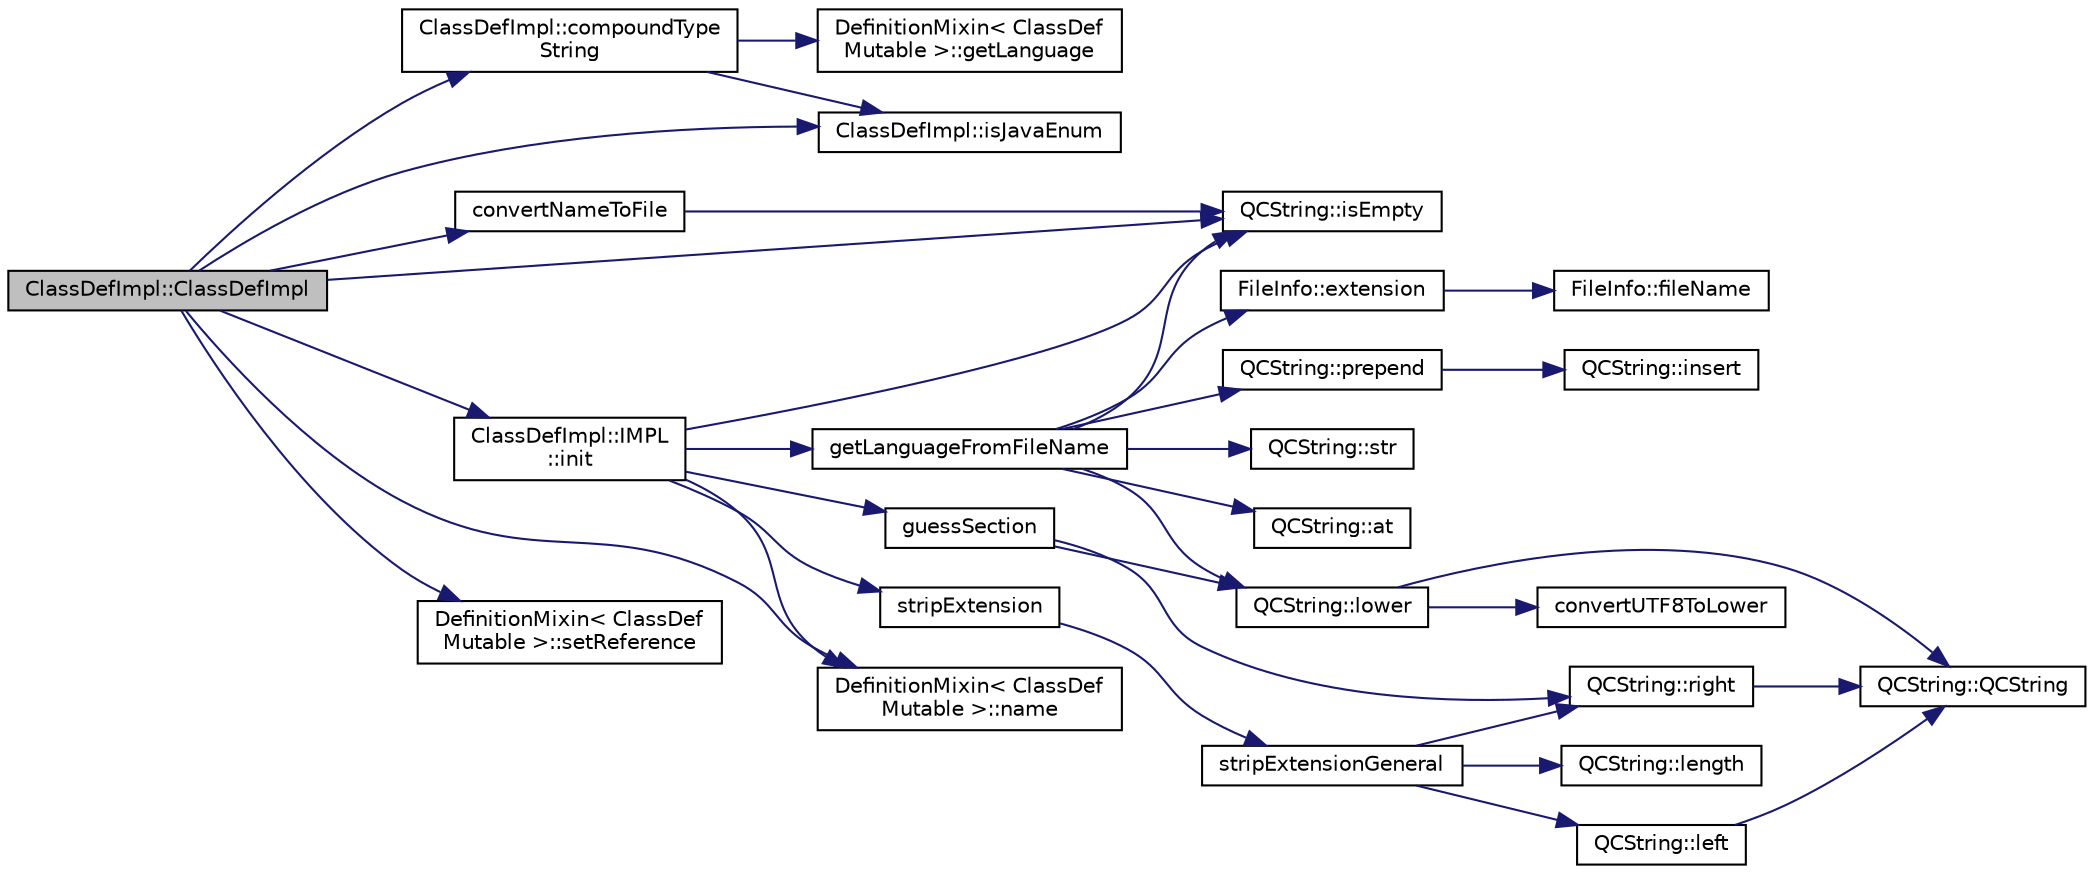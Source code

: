 digraph "ClassDefImpl::ClassDefImpl"
{
 // LATEX_PDF_SIZE
  edge [fontname="Helvetica",fontsize="10",labelfontname="Helvetica",labelfontsize="10"];
  node [fontname="Helvetica",fontsize="10",shape=record];
  rankdir="LR";
  Node1 [label="ClassDefImpl::ClassDefImpl",height=0.2,width=0.4,color="black", fillcolor="grey75", style="filled", fontcolor="black",tooltip=" "];
  Node1 -> Node2 [color="midnightblue",fontsize="10",style="solid"];
  Node2 [label="ClassDefImpl::compoundType\lString",height=0.2,width=0.4,color="black", fillcolor="white", style="filled",URL="$classClassDefImpl.html#a88627119d80da2663c1da055578785d6",tooltip=" "];
  Node2 -> Node3 [color="midnightblue",fontsize="10",style="solid"];
  Node3 [label="DefinitionMixin\< ClassDef\lMutable \>::getLanguage",height=0.2,width=0.4,color="black", fillcolor="white", style="filled",URL="$classDefinitionMixin.html#a2ec39daf3ce8b2fcbeb38da43e840397",tooltip=" "];
  Node2 -> Node4 [color="midnightblue",fontsize="10",style="solid"];
  Node4 [label="ClassDefImpl::isJavaEnum",height=0.2,width=0.4,color="black", fillcolor="white", style="filled",URL="$classClassDefImpl.html#ac4ec68976f1fedf10b3a389a7688eb64",tooltip=" "];
  Node1 -> Node5 [color="midnightblue",fontsize="10",style="solid"];
  Node5 [label="convertNameToFile",height=0.2,width=0.4,color="black", fillcolor="white", style="filled",URL="$util_8cpp.html#a8e04495ad97c6aab7960cc989e3f8c67",tooltip=" "];
  Node5 -> Node6 [color="midnightblue",fontsize="10",style="solid"];
  Node6 [label="QCString::isEmpty",height=0.2,width=0.4,color="black", fillcolor="white", style="filled",URL="$classQCString.html#a621c4090d69ad7d05ef8e5234376c3d8",tooltip=" "];
  Node1 -> Node7 [color="midnightblue",fontsize="10",style="solid"];
  Node7 [label="ClassDefImpl::IMPL\l::init",height=0.2,width=0.4,color="black", fillcolor="white", style="filled",URL="$classClassDefImpl_1_1IMPL.html#a2743a2d21f4fb1b07426a032e6419a82",tooltip=" "];
  Node7 -> Node8 [color="midnightblue",fontsize="10",style="solid"];
  Node8 [label="getLanguageFromFileName",height=0.2,width=0.4,color="black", fillcolor="white", style="filled",URL="$util_8cpp.html#a1b56719a14e986911d90aae56767dd5b",tooltip=" "];
  Node8 -> Node9 [color="midnightblue",fontsize="10",style="solid"];
  Node9 [label="QCString::at",height=0.2,width=0.4,color="black", fillcolor="white", style="filled",URL="$classQCString.html#a4c8be5d062cc14919b53ff0a3c8f9a4f",tooltip=" "];
  Node8 -> Node10 [color="midnightblue",fontsize="10",style="solid"];
  Node10 [label="FileInfo::extension",height=0.2,width=0.4,color="black", fillcolor="white", style="filled",URL="$classFileInfo.html#a626f514840802434ae881b02e4a09af9",tooltip=" "];
  Node10 -> Node11 [color="midnightblue",fontsize="10",style="solid"];
  Node11 [label="FileInfo::fileName",height=0.2,width=0.4,color="black", fillcolor="white", style="filled",URL="$classFileInfo.html#a8ae2069796787d27306bb49bd70e3e3a",tooltip=" "];
  Node8 -> Node6 [color="midnightblue",fontsize="10",style="solid"];
  Node8 -> Node12 [color="midnightblue",fontsize="10",style="solid"];
  Node12 [label="QCString::lower",height=0.2,width=0.4,color="black", fillcolor="white", style="filled",URL="$classQCString.html#a33688239622e659cfb469fbd62c9cccb",tooltip=" "];
  Node12 -> Node13 [color="midnightblue",fontsize="10",style="solid"];
  Node13 [label="convertUTF8ToLower",height=0.2,width=0.4,color="black", fillcolor="white", style="filled",URL="$utf8_8cpp.html#a90000b3876f8ff0fed72d2c31ecdfe11",tooltip=" "];
  Node12 -> Node14 [color="midnightblue",fontsize="10",style="solid"];
  Node14 [label="QCString::QCString",height=0.2,width=0.4,color="black", fillcolor="white", style="filled",URL="$classQCString.html#ad691e1087cc03e14e00d1147ae0ecab7",tooltip=" "];
  Node8 -> Node15 [color="midnightblue",fontsize="10",style="solid"];
  Node15 [label="QCString::prepend",height=0.2,width=0.4,color="black", fillcolor="white", style="filled",URL="$classQCString.html#a0a6a8fe99e596b149ee15138fa8dcf0c",tooltip=" "];
  Node15 -> Node16 [color="midnightblue",fontsize="10",style="solid"];
  Node16 [label="QCString::insert",height=0.2,width=0.4,color="black", fillcolor="white", style="filled",URL="$classQCString.html#ae4e7678c93bacb8b7806597a8520ca54",tooltip=" "];
  Node8 -> Node17 [color="midnightblue",fontsize="10",style="solid"];
  Node17 [label="QCString::str",height=0.2,width=0.4,color="black", fillcolor="white", style="filled",URL="$classQCString.html#a9824b07232eea418ab3b3e7dc3178eec",tooltip=" "];
  Node7 -> Node18 [color="midnightblue",fontsize="10",style="solid"];
  Node18 [label="guessSection",height=0.2,width=0.4,color="black", fillcolor="white", style="filled",URL="$util_8cpp.html#adfac1d990e027ce0011573d537066ee6",tooltip=" "];
  Node18 -> Node12 [color="midnightblue",fontsize="10",style="solid"];
  Node18 -> Node19 [color="midnightblue",fontsize="10",style="solid"];
  Node19 [label="QCString::right",height=0.2,width=0.4,color="black", fillcolor="white", style="filled",URL="$classQCString.html#a8f4aa5417f6a834f28c7148a1fe262d5",tooltip=" "];
  Node19 -> Node14 [color="midnightblue",fontsize="10",style="solid"];
  Node7 -> Node6 [color="midnightblue",fontsize="10",style="solid"];
  Node7 -> Node20 [color="midnightblue",fontsize="10",style="solid"];
  Node20 [label="DefinitionMixin\< ClassDef\lMutable \>::name",height=0.2,width=0.4,color="black", fillcolor="white", style="filled",URL="$classDefinitionMixin.html#a03a95195d1616701c67a11d38b2b22bf",tooltip=" "];
  Node7 -> Node21 [color="midnightblue",fontsize="10",style="solid"];
  Node21 [label="stripExtension",height=0.2,width=0.4,color="black", fillcolor="white", style="filled",URL="$util_8cpp.html#a8653297bcfce5f19bebc8602e35cb589",tooltip=" "];
  Node21 -> Node22 [color="midnightblue",fontsize="10",style="solid"];
  Node22 [label="stripExtensionGeneral",height=0.2,width=0.4,color="black", fillcolor="white", style="filled",URL="$util_8cpp.html#a73d2ea8014e5ac678dac39cfd56ba148",tooltip=" "];
  Node22 -> Node23 [color="midnightblue",fontsize="10",style="solid"];
  Node23 [label="QCString::left",height=0.2,width=0.4,color="black", fillcolor="white", style="filled",URL="$classQCString.html#aecf8b66312c4e97333219cc344c11a4f",tooltip=" "];
  Node23 -> Node14 [color="midnightblue",fontsize="10",style="solid"];
  Node22 -> Node24 [color="midnightblue",fontsize="10",style="solid"];
  Node24 [label="QCString::length",height=0.2,width=0.4,color="black", fillcolor="white", style="filled",URL="$classQCString.html#ac52596733e9110b778019946d73fb268",tooltip=" "];
  Node22 -> Node19 [color="midnightblue",fontsize="10",style="solid"];
  Node1 -> Node6 [color="midnightblue",fontsize="10",style="solid"];
  Node1 -> Node4 [color="midnightblue",fontsize="10",style="solid"];
  Node1 -> Node20 [color="midnightblue",fontsize="10",style="solid"];
  Node1 -> Node25 [color="midnightblue",fontsize="10",style="solid"];
  Node25 [label="DefinitionMixin\< ClassDef\lMutable \>::setReference",height=0.2,width=0.4,color="black", fillcolor="white", style="filled",URL="$classDefinitionMixin.html#af9137b657777695d1f1626299a9efe41",tooltip=" "];
}
